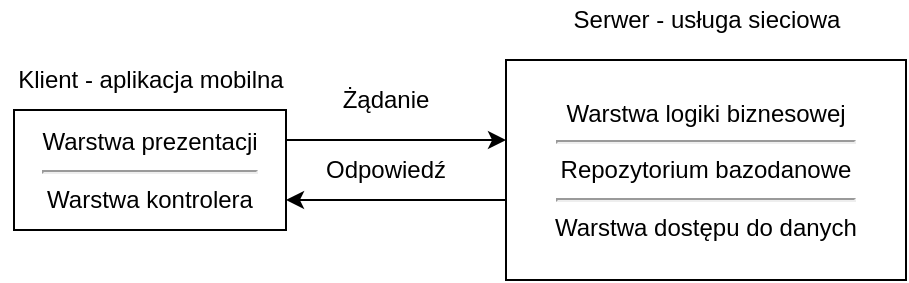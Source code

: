 <mxfile version="10.6.5" type="github"><diagram id="q1GGoeQNBzimb0IgVQ0G" name="Strona-1"><mxGraphModel dx="664" dy="364" grid="0" gridSize="10" guides="1" tooltips="1" connect="1" arrows="1" fold="1" page="1" pageScale="1" pageWidth="1169" pageHeight="827" math="0" shadow="0"><root><mxCell id="0"/><mxCell id="1" parent="0"/><mxCell id="adp39N50nEt2EIgpPgWp-1" value="Warstwa prezentacji&lt;hr&gt;Warstwa kontrolera" style="rounded=0;whiteSpace=wrap;html=1;" parent="1" vertex="1"><mxGeometry x="224" y="295" width="136" height="60" as="geometry"/></mxCell><mxCell id="adp39N50nEt2EIgpPgWp-2" value="Warstwa logiki biznesowej&lt;hr&gt;Repozytorium bazodanowe&lt;hr&gt;Warstwa dostępu do danych" style="rounded=0;whiteSpace=wrap;html=1;" parent="1" vertex="1"><mxGeometry x="470" y="270" width="200" height="110" as="geometry"/></mxCell><mxCell id="adp39N50nEt2EIgpPgWp-3" value="Klient - aplikacja mobilna" style="text;html=1;strokeColor=none;fillColor=none;align=center;verticalAlign=middle;whiteSpace=wrap;rounded=0;" parent="1" vertex="1"><mxGeometry x="217.5" y="270" width="149" height="20" as="geometry"/></mxCell><mxCell id="adp39N50nEt2EIgpPgWp-4" value="Serwer - usługa sieciowa" style="text;html=1;strokeColor=none;fillColor=none;align=center;verticalAlign=middle;whiteSpace=wrap;rounded=0;" parent="1" vertex="1"><mxGeometry x="497.5" y="240" width="145" height="20" as="geometry"/></mxCell><mxCell id="adp39N50nEt2EIgpPgWp-6" value="" style="endArrow=classic;html=1;entryX=0;entryY=0.364;entryDx=0;entryDy=0;entryPerimeter=0;" parent="1" target="adp39N50nEt2EIgpPgWp-2" edge="1"><mxGeometry width="50" height="50" relative="1" as="geometry"><mxPoint x="360" y="310" as="sourcePoint"/><mxPoint x="440" y="310" as="targetPoint"/></mxGeometry></mxCell><mxCell id="adp39N50nEt2EIgpPgWp-11" value="" style="endArrow=classic;html=1;entryX=1;entryY=0.75;entryDx=0;entryDy=0;" parent="1" target="adp39N50nEt2EIgpPgWp-1" edge="1"><mxGeometry width="50" height="50" relative="1" as="geometry"><mxPoint x="470" y="340" as="sourcePoint"/><mxPoint x="390" y="340" as="targetPoint"/></mxGeometry></mxCell><mxCell id="adp39N50nEt2EIgpPgWp-12" value="Żądanie" style="text;html=1;strokeColor=none;fillColor=none;align=center;verticalAlign=middle;whiteSpace=wrap;rounded=0;" parent="1" vertex="1"><mxGeometry x="390" y="280" width="40" height="20" as="geometry"/></mxCell><mxCell id="adp39N50nEt2EIgpPgWp-14" value="Odpowiedź" style="text;html=1;strokeColor=none;fillColor=none;align=center;verticalAlign=middle;whiteSpace=wrap;rounded=0;" parent="1" vertex="1"><mxGeometry x="390" y="315" width="40" height="20" as="geometry"/></mxCell></root></mxGraphModel></diagram></mxfile>